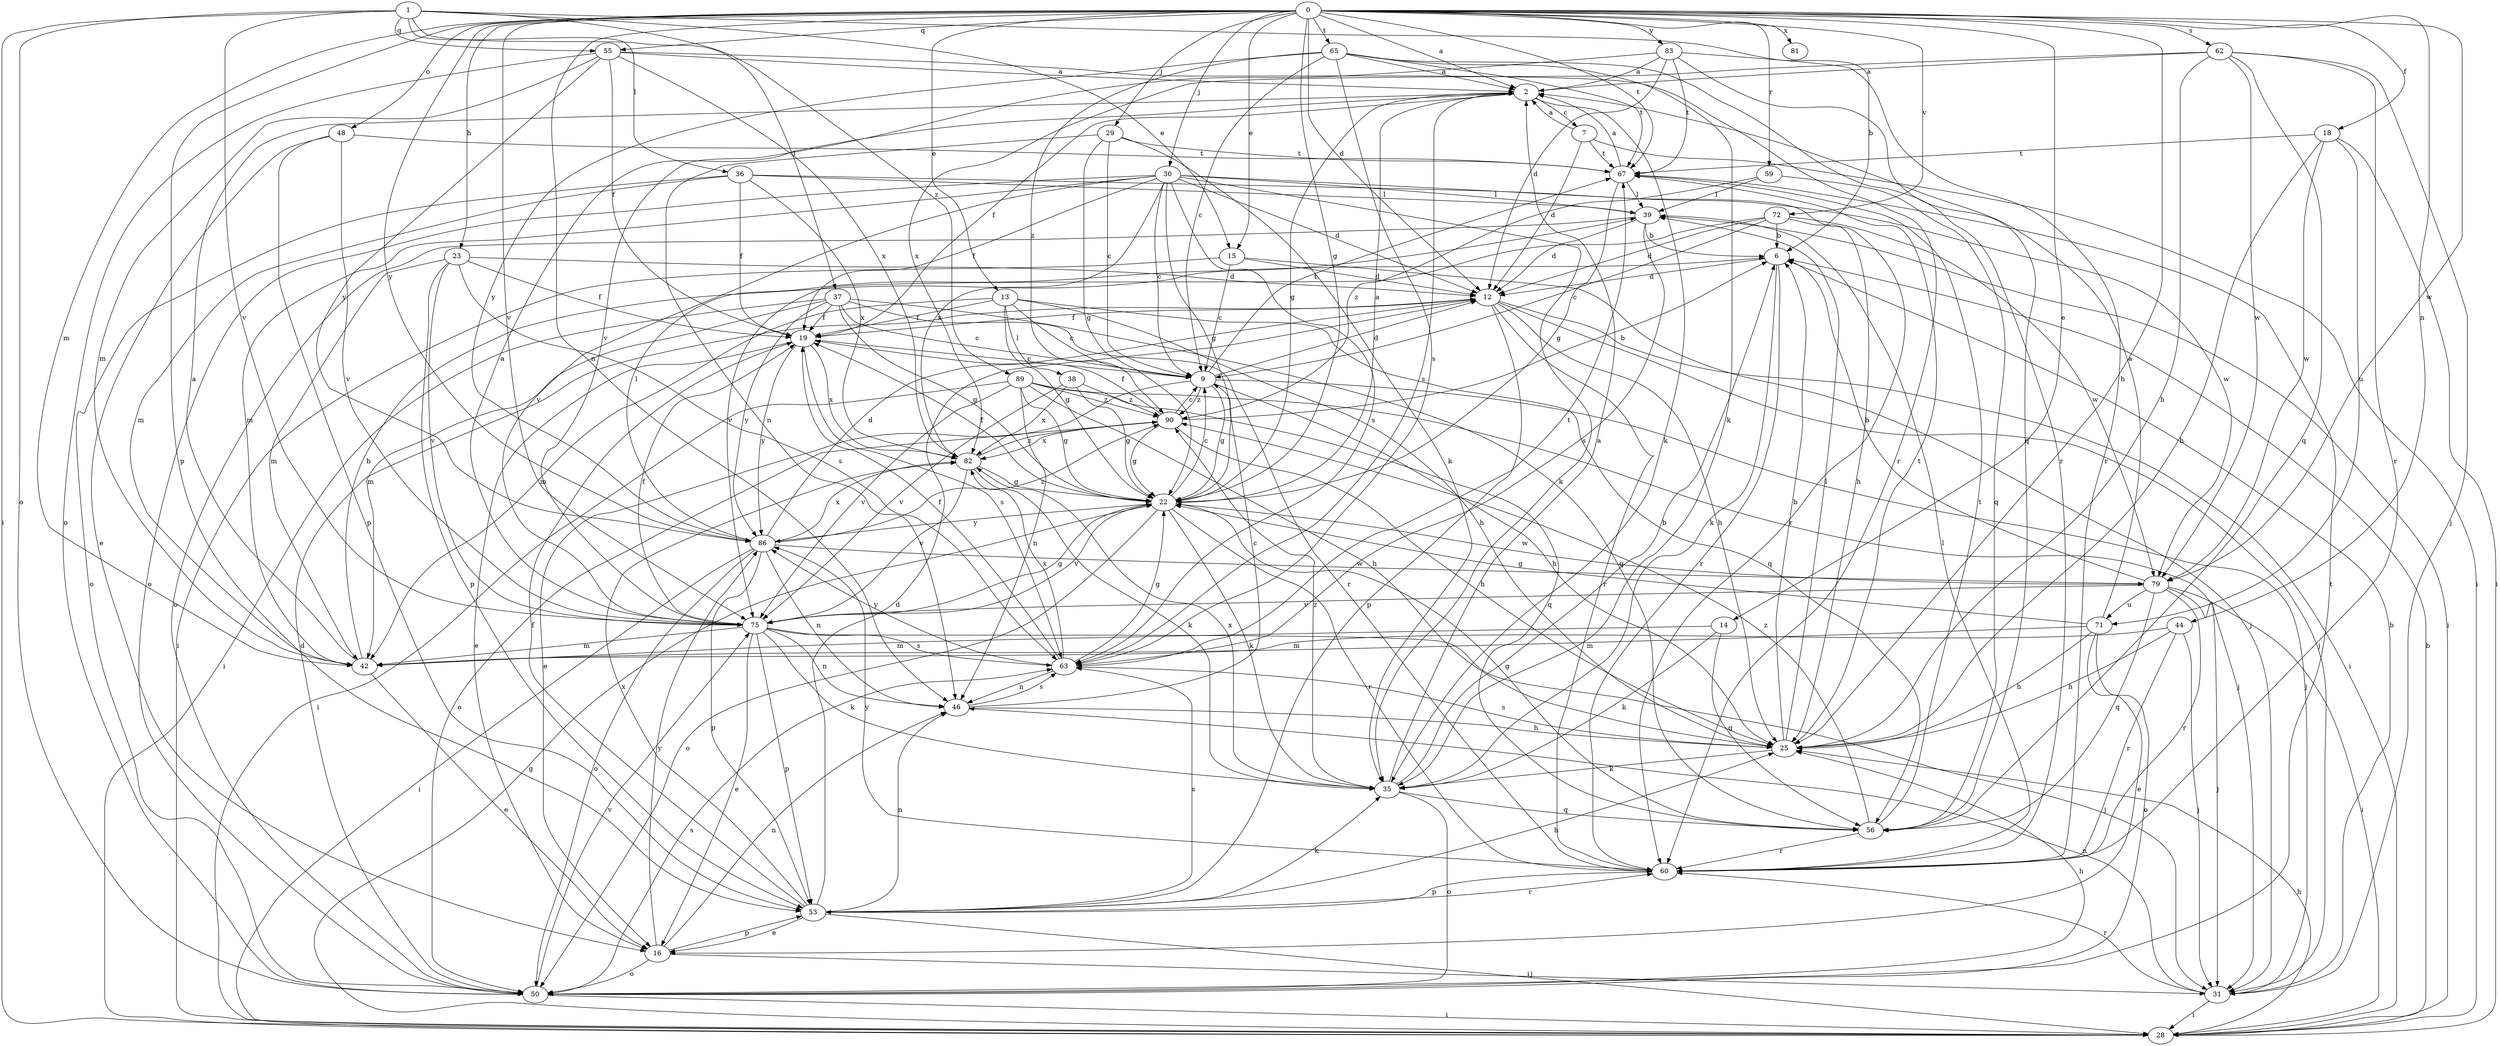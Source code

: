 strict digraph  {
0;
1;
2;
6;
7;
9;
12;
13;
14;
15;
16;
18;
19;
22;
23;
25;
28;
29;
30;
31;
35;
36;
37;
38;
39;
42;
44;
46;
48;
50;
53;
55;
56;
59;
60;
62;
63;
65;
67;
71;
72;
75;
79;
81;
82;
83;
86;
89;
90;
0 -> 2  [label=a];
0 -> 12  [label=d];
0 -> 13  [label=e];
0 -> 14  [label=e];
0 -> 15  [label=e];
0 -> 18  [label=f];
0 -> 22  [label=g];
0 -> 23  [label=h];
0 -> 25  [label=h];
0 -> 29  [label=j];
0 -> 30  [label=j];
0 -> 42  [label=m];
0 -> 44  [label=n];
0 -> 46  [label=n];
0 -> 48  [label=o];
0 -> 53  [label=p];
0 -> 55  [label=q];
0 -> 59  [label=r];
0 -> 62  [label=s];
0 -> 65  [label=t];
0 -> 67  [label=t];
0 -> 72  [label=v];
0 -> 75  [label=v];
0 -> 79  [label=w];
0 -> 81  [label=x];
0 -> 83  [label=y];
0 -> 86  [label=y];
1 -> 6  [label=b];
1 -> 15  [label=e];
1 -> 28  [label=i];
1 -> 36  [label=l];
1 -> 37  [label=l];
1 -> 50  [label=o];
1 -> 55  [label=q];
1 -> 75  [label=v];
1 -> 89  [label=z];
2 -> 7  [label=c];
2 -> 19  [label=f];
2 -> 22  [label=g];
2 -> 35  [label=k];
2 -> 63  [label=s];
6 -> 12  [label=d];
6 -> 35  [label=k];
6 -> 60  [label=r];
7 -> 2  [label=a];
7 -> 12  [label=d];
7 -> 28  [label=i];
7 -> 67  [label=t];
9 -> 12  [label=d];
9 -> 16  [label=e];
9 -> 22  [label=g];
9 -> 25  [label=h];
9 -> 31  [label=j];
9 -> 67  [label=t];
9 -> 90  [label=z];
12 -> 19  [label=f];
12 -> 25  [label=h];
12 -> 28  [label=i];
12 -> 31  [label=j];
12 -> 53  [label=p];
12 -> 60  [label=r];
13 -> 9  [label=c];
13 -> 19  [label=f];
13 -> 22  [label=g];
13 -> 25  [label=h];
13 -> 38  [label=l];
13 -> 42  [label=m];
13 -> 56  [label=q];
14 -> 35  [label=k];
14 -> 42  [label=m];
14 -> 56  [label=q];
15 -> 9  [label=c];
15 -> 12  [label=d];
15 -> 28  [label=i];
15 -> 31  [label=j];
16 -> 31  [label=j];
16 -> 46  [label=n];
16 -> 50  [label=o];
16 -> 53  [label=p];
16 -> 86  [label=y];
18 -> 25  [label=h];
18 -> 28  [label=i];
18 -> 67  [label=t];
18 -> 71  [label=u];
18 -> 79  [label=w];
19 -> 9  [label=c];
19 -> 16  [label=e];
19 -> 63  [label=s];
19 -> 82  [label=x];
19 -> 86  [label=y];
22 -> 2  [label=a];
22 -> 9  [label=c];
22 -> 19  [label=f];
22 -> 35  [label=k];
22 -> 50  [label=o];
22 -> 60  [label=r];
22 -> 75  [label=v];
22 -> 79  [label=w];
22 -> 86  [label=y];
23 -> 12  [label=d];
23 -> 19  [label=f];
23 -> 42  [label=m];
23 -> 53  [label=p];
23 -> 63  [label=s];
23 -> 75  [label=v];
25 -> 6  [label=b];
25 -> 35  [label=k];
25 -> 39  [label=l];
25 -> 63  [label=s];
25 -> 67  [label=t];
28 -> 6  [label=b];
28 -> 22  [label=g];
28 -> 25  [label=h];
29 -> 9  [label=c];
29 -> 22  [label=g];
29 -> 35  [label=k];
29 -> 46  [label=n];
29 -> 67  [label=t];
30 -> 9  [label=c];
30 -> 12  [label=d];
30 -> 19  [label=f];
30 -> 22  [label=g];
30 -> 35  [label=k];
30 -> 39  [label=l];
30 -> 42  [label=m];
30 -> 50  [label=o];
30 -> 60  [label=r];
30 -> 63  [label=s];
30 -> 75  [label=v];
30 -> 82  [label=x];
31 -> 6  [label=b];
31 -> 28  [label=i];
31 -> 46  [label=n];
31 -> 60  [label=r];
35 -> 2  [label=a];
35 -> 6  [label=b];
35 -> 50  [label=o];
35 -> 56  [label=q];
35 -> 82  [label=x];
35 -> 90  [label=z];
36 -> 19  [label=f];
36 -> 39  [label=l];
36 -> 42  [label=m];
36 -> 50  [label=o];
36 -> 79  [label=w];
36 -> 82  [label=x];
37 -> 9  [label=c];
37 -> 19  [label=f];
37 -> 22  [label=g];
37 -> 28  [label=i];
37 -> 42  [label=m];
37 -> 56  [label=q];
37 -> 60  [label=r];
37 -> 86  [label=y];
38 -> 22  [label=g];
38 -> 75  [label=v];
38 -> 82  [label=x];
38 -> 90  [label=z];
39 -> 6  [label=b];
39 -> 12  [label=d];
39 -> 28  [label=i];
39 -> 50  [label=o];
39 -> 63  [label=s];
42 -> 2  [label=a];
42 -> 6  [label=b];
42 -> 16  [label=e];
44 -> 25  [label=h];
44 -> 31  [label=j];
44 -> 42  [label=m];
44 -> 60  [label=r];
46 -> 9  [label=c];
46 -> 25  [label=h];
46 -> 63  [label=s];
48 -> 16  [label=e];
48 -> 53  [label=p];
48 -> 67  [label=t];
48 -> 75  [label=v];
50 -> 12  [label=d];
50 -> 25  [label=h];
50 -> 28  [label=i];
50 -> 63  [label=s];
50 -> 67  [label=t];
50 -> 75  [label=v];
53 -> 12  [label=d];
53 -> 16  [label=e];
53 -> 19  [label=f];
53 -> 25  [label=h];
53 -> 28  [label=i];
53 -> 35  [label=k];
53 -> 46  [label=n];
53 -> 60  [label=r];
53 -> 63  [label=s];
53 -> 82  [label=x];
55 -> 2  [label=a];
55 -> 19  [label=f];
55 -> 42  [label=m];
55 -> 50  [label=o];
55 -> 60  [label=r];
55 -> 82  [label=x];
55 -> 86  [label=y];
56 -> 22  [label=g];
56 -> 60  [label=r];
56 -> 67  [label=t];
56 -> 90  [label=z];
59 -> 39  [label=l];
59 -> 56  [label=q];
59 -> 90  [label=z];
60 -> 39  [label=l];
60 -> 53  [label=p];
60 -> 86  [label=y];
62 -> 2  [label=a];
62 -> 25  [label=h];
62 -> 31  [label=j];
62 -> 56  [label=q];
62 -> 60  [label=r];
62 -> 79  [label=w];
62 -> 82  [label=x];
63 -> 19  [label=f];
63 -> 22  [label=g];
63 -> 46  [label=n];
63 -> 67  [label=t];
63 -> 82  [label=x];
63 -> 86  [label=y];
65 -> 2  [label=a];
65 -> 9  [label=c];
65 -> 35  [label=k];
65 -> 60  [label=r];
65 -> 63  [label=s];
65 -> 67  [label=t];
65 -> 86  [label=y];
65 -> 90  [label=z];
67 -> 2  [label=a];
67 -> 22  [label=g];
67 -> 39  [label=l];
71 -> 2  [label=a];
71 -> 16  [label=e];
71 -> 22  [label=g];
71 -> 25  [label=h];
71 -> 42  [label=m];
71 -> 50  [label=o];
72 -> 6  [label=b];
72 -> 9  [label=c];
72 -> 12  [label=d];
72 -> 25  [label=h];
72 -> 75  [label=v];
72 -> 79  [label=w];
75 -> 2  [label=a];
75 -> 16  [label=e];
75 -> 19  [label=f];
75 -> 22  [label=g];
75 -> 31  [label=j];
75 -> 35  [label=k];
75 -> 42  [label=m];
75 -> 46  [label=n];
75 -> 53  [label=p];
75 -> 63  [label=s];
79 -> 6  [label=b];
79 -> 28  [label=i];
79 -> 31  [label=j];
79 -> 56  [label=q];
79 -> 60  [label=r];
79 -> 71  [label=u];
79 -> 75  [label=v];
82 -> 22  [label=g];
82 -> 35  [label=k];
82 -> 75  [label=v];
82 -> 90  [label=z];
83 -> 2  [label=a];
83 -> 12  [label=d];
83 -> 56  [label=q];
83 -> 60  [label=r];
83 -> 67  [label=t];
83 -> 75  [label=v];
86 -> 12  [label=d];
86 -> 28  [label=i];
86 -> 39  [label=l];
86 -> 46  [label=n];
86 -> 50  [label=o];
86 -> 53  [label=p];
86 -> 79  [label=w];
86 -> 82  [label=x];
86 -> 90  [label=z];
89 -> 22  [label=g];
89 -> 25  [label=h];
89 -> 28  [label=i];
89 -> 31  [label=j];
89 -> 46  [label=n];
89 -> 56  [label=q];
89 -> 75  [label=v];
89 -> 90  [label=z];
90 -> 6  [label=b];
90 -> 9  [label=c];
90 -> 19  [label=f];
90 -> 22  [label=g];
90 -> 25  [label=h];
90 -> 50  [label=o];
90 -> 82  [label=x];
}
